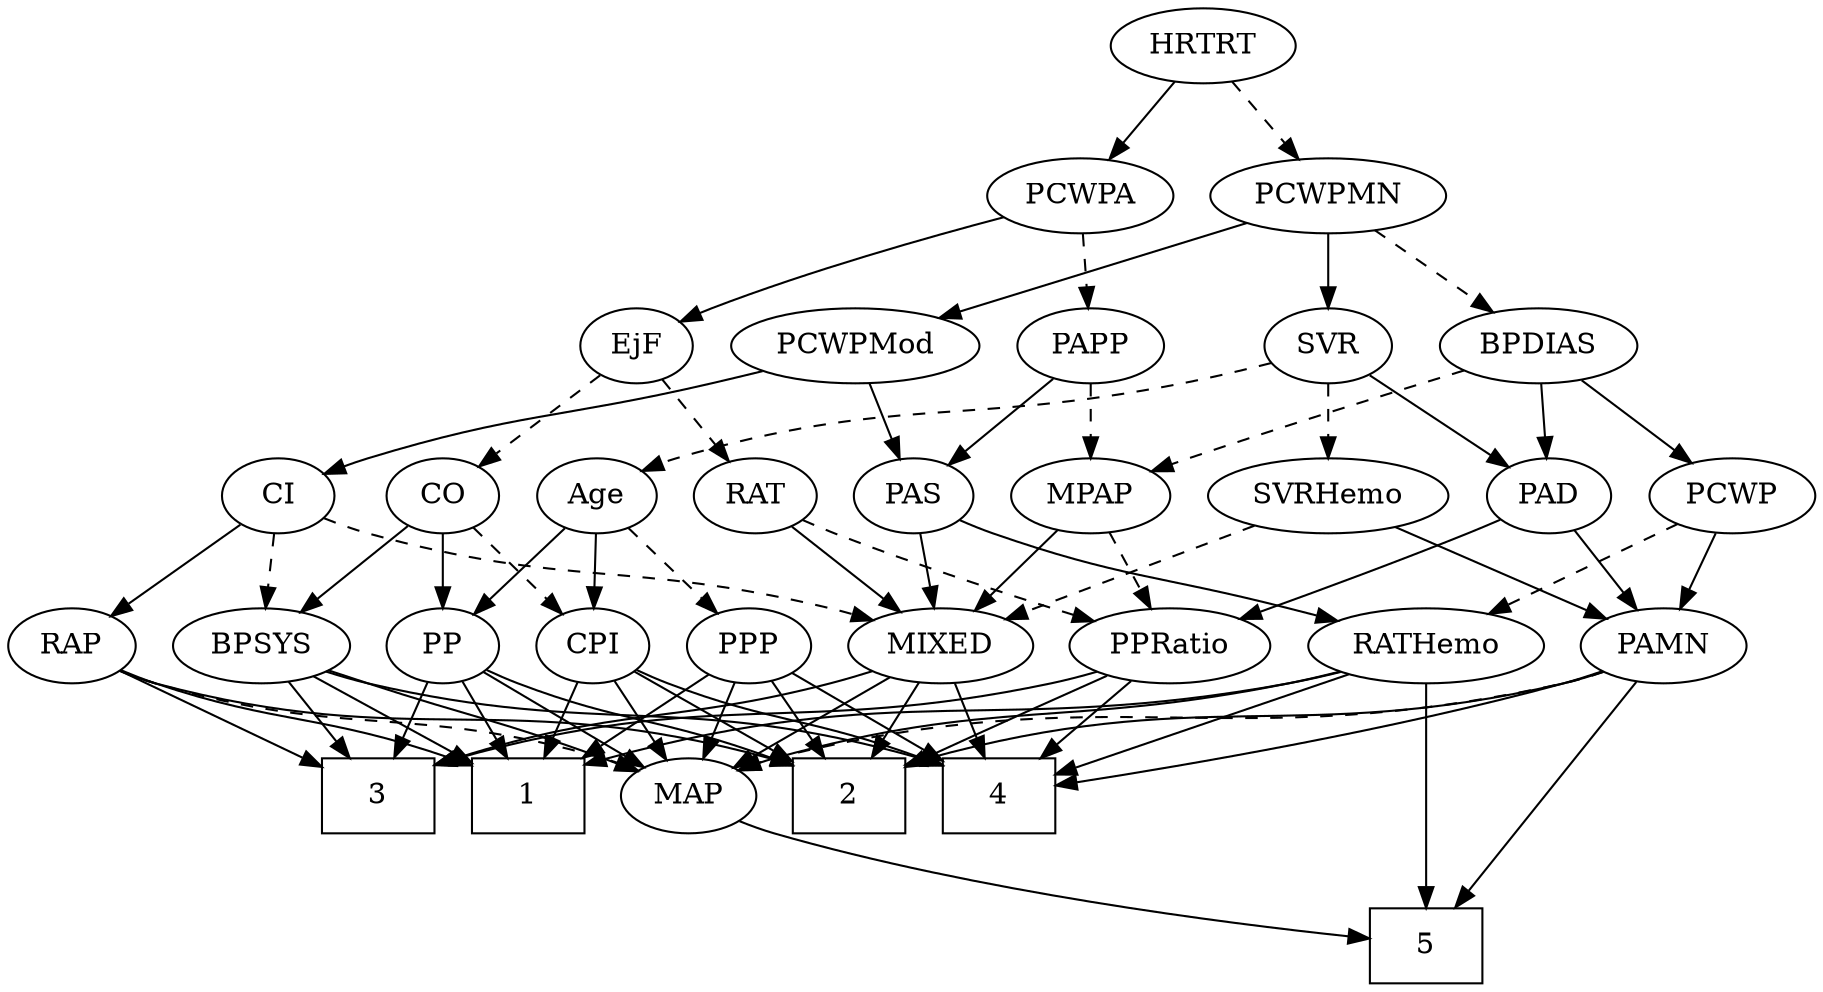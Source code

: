 strict digraph {
	graph [bb="0,0,808.04,468"];
	node [label="\N"];
	1	[height=0.5,
		pos="230.95,90",
		shape=box,
		width=0.75];
	2	[height=0.5,
		pos="382.95,90",
		shape=box,
		width=0.75];
	3	[height=0.5,
		pos="158.95,90",
		shape=box,
		width=0.75];
	4	[height=0.5,
		pos="454.95,90",
		shape=box,
		width=0.75];
	5	[height=0.5,
		pos="628.95,18",
		shape=box,
		width=0.75];
	Age	[height=0.5,
		pos="266.95,234",
		width=0.75];
	CPI	[height=0.5,
		pos="266.95,162",
		width=0.75];
	Age -> CPI	[pos="e,266.95,180.1 266.95,215.7 266.95,207.98 266.95,198.71 266.95,190.11",
		style=solid];
	PP	[height=0.5,
		pos="194.95,162",
		width=0.75];
	Age -> PP	[pos="e,209.74,177.38 252.38,218.83 242.2,208.94 228.42,195.55 216.92,184.36",
		style=solid];
	PPP	[height=0.5,
		pos="338.95,162",
		width=0.75];
	Age -> PPP	[pos="e,324.15,177.38 281.52,218.83 291.7,208.94 305.47,195.55 316.98,184.36",
		style=dashed];
	EjF	[height=0.5,
		pos="291.95,306",
		width=0.75];
	CO	[height=0.5,
		pos="194.95,234",
		width=0.75];
	EjF -> CO	[pos="e,212.63,247.76 274.16,292.16 259.25,281.41 237.78,265.91 220.94,253.76",
		style=dashed];
	RAT	[height=0.5,
		pos="338.95,234",
		width=0.75827];
	EjF -> RAT	[pos="e,328.32,250.82 302.61,289.12 308.5,280.34 315.94,269.26 322.55,259.42",
		style=dashed];
	RAP	[height=0.5,
		pos="27.948,162",
		width=0.77632];
	RAP -> 1	[pos="e,203.64,104.49 49.617,150.34 54.59,148.09 59.901,145.84 64.948,144 118.4,124.46 136.87,128.39 194.11,107.98",
		style=solid];
	RAP -> 2	[pos="e,355.78,104.91 49.048,149.97 54.141,147.69 59.647,145.52 64.948,144 183.33,110.11 223.62,141.72 346.04,107.71",
		style=solid];
	RAP -> 3	[pos="e,131.93,105.44 48.705,149.91 68.576,139.29 98.972,123.05 122.82,110.31",
		style=solid];
	MAP	[height=0.5,
		pos="306.95,90",
		width=0.84854];
	RAP -> MAP	[pos="e,283.58,101.97 49.104,150.16 54.195,147.87 59.686,145.65 64.948,144 151.97,116.74 179.54,134 266.95,108 269.35,107.28 271.81,106.47 \
274.26,105.59",
		style=dashed];
	MIXED	[height=0.5,
		pos="423.95,162",
		width=1.1193];
	MIXED -> 2	[pos="e,393.17,108.45 414.23,144.41 409.47,136.28 403.63,126.31 398.28,117.18",
		style=solid];
	MIXED -> 3	[pos="e,186.18,104.7 393.83,149.83 387.63,147.73 381.12,145.68 374.95,144 299.3,123.42 274.35,132.8 196.01,107.91",
		style=solid];
	MIXED -> 4	[pos="e,447.3,108.28 431.45,144.05 434.98,136.09 439.27,126.41 443.21,117.51",
		style=solid];
	MIXED -> MAP	[pos="e,327.66,103.39 400.83,147.17 382.35,136.11 356.32,120.54 336.36,108.6",
		style=solid];
	MPAP	[height=0.5,
		pos="490.95,234",
		width=0.97491];
	MPAP -> MIXED	[pos="e,439.24,178.98 476.08,217.46 467.35,208.35 456.16,196.65 446.38,186.43",
		style=solid];
	PPRatio	[height=0.5,
		pos="521.95,162",
		width=1.1013];
	MPAP -> PPRatio	[pos="e,514.51,179.79 498.45,216.05 502.03,207.97 506.39,198.12 510.38,189.11",
		style=dashed];
	BPSYS	[height=0.5,
		pos="111.95,162",
		width=1.0471];
	BPSYS -> 1	[pos="e,203.91,106.91 134.89,147.5 151.99,137.44 175.67,123.51 195.24,112",
		style=solid];
	BPSYS -> 3	[pos="e,147.45,108.12 122.85,144.76 128.5,136.35 135.52,125.89 141.87,116.44",
		style=solid];
	BPSYS -> 4	[pos="e,427.77,104.88 139.98,149.78 146.16,147.61 152.71,145.54 158.95,144 269.1,116.77 305.17,139.95 418.06,107.73",
		style=solid];
	BPSYS -> MAP	[pos="e,282.96,101.56 140.99,150.37 146.92,148.23 153.13,146.02 158.95,144 206.74,127.39 219.63,125.91 266.95,108 269.15,107.17 271.41,\
106.28 273.68,105.37",
		style=solid];
	PAD	[height=0.5,
		pos="690.95,234",
		width=0.79437];
	PAMN	[height=0.5,
		pos="732.95,162",
		width=1.011];
	PAD -> PAMN	[pos="e,722.97,179.63 700.69,216.76 705.76,208.32 712.07,197.8 717.76,188.31",
		style=solid];
	PAD -> PPRatio	[pos="e,550.95,174.38 668.5,222.8 663.4,220.52 658,218.15 652.95,216 622.02,202.83 586.68,188.58 560.51,178.17",
		style=solid];
	CO -> BPSYS	[pos="e,129.75,178.01 178.55,219.17 166.89,209.34 151,195.93 137.66,184.69",
		style=solid];
	CO -> CPI	[pos="e,252.15,177.38 209.52,218.83 219.7,208.94 233.47,195.55 244.98,184.36",
		style=dashed];
	CO -> PP	[pos="e,194.95,180.1 194.95,215.7 194.95,207.98 194.95,198.71 194.95,190.11",
		style=solid];
	PAS	[height=0.5,
		pos="410.95,234",
		width=0.75];
	PAS -> MIXED	[pos="e,420.74,180.28 414.09,216.05 415.53,208.35 417.26,199.03 418.87,190.36",
		style=solid];
	RATHemo	[height=0.5,
		pos="628.95,162",
		width=1.3721];
	PAS -> RATHemo	[pos="e,591.82,173.9 432.03,222.36 436.87,220.11 442.03,217.86 446.95,216 500.62,195.68 515.86,196.07 570.95,180 574.53,178.95 578.24,\
177.87 581.97,176.78",
		style=solid];
	PAMN -> 2	[pos="e,410.12,104.89 705.53,149.75 699.48,147.58 693.06,145.52 686.95,144 573.39,115.76 536.16,140.67 419.76,107.7",
		style=solid];
	PAMN -> 4	[pos="e,482.03,96.005 705.41,150.17 699.38,147.98 692.99,145.8 686.95,144 619.03,123.78 537.97,106.86 491.87,97.9",
		style=solid];
	PAMN -> 5	[pos="e,641.71,36.425 721.02,144.71 703.13,120.28 669.18,73.934 647.88,44.853",
		style=solid];
	PAMN -> MAP	[pos="e,329.81,102.08 706.05,149.79 699.86,147.57 693.25,145.47 686.95,144 538.98,109.4 494.04,146.14 346.95,108 344.45,107.35 341.92,\
106.58 339.39,105.72",
		style=dashed];
	RATHemo -> 1	[pos="e,258.11,104.94 593.29,149.53 585.96,147.46 578.25,145.49 570.95,144 440.77,117.41 399.64,144.22 267.76,107.68",
		style=solid];
	RATHemo -> 4	[pos="e,482.09,101.92 597.03,148.16 567.29,136.19 522.95,118.36 491.73,105.8",
		style=solid];
	RATHemo -> 5	[pos="e,628.95,36.189 628.95,143.87 628.95,119.67 628.95,75.211 628.95,46.393",
		style=solid];
	RATHemo -> MAP	[pos="e,330.29,102.04 592.62,149.59 585.48,147.57 578.01,145.6 570.95,144 472.59,121.78 443.84,135.93 346.95,108 344.54,107.31 342.08,\
106.5 339.62,105.64",
		style=solid];
	CPI -> 1	[pos="e,239.75,108.12 258.6,144.76 254.4,136.61 249.22,126.53 244.48,117.31",
		style=solid];
	CPI -> 2	[pos="e,355.64,107.48 286.36,149.28 302.88,139.32 327.04,124.74 347.06,112.65",
		style=solid];
	CPI -> 4	[pos="e,427.6,104.4 288.05,150.43 292.89,148.18 298.05,145.9 302.95,144 350.41,125.54 366.79,127.29 417.99,108.09",
		style=solid];
	CPI -> MAP	[pos="e,297.44,107.63 276.22,144.76 281,136.4 286.94,126.02 292.32,116.61",
		style=solid];
	RAT -> MIXED	[pos="e,405.54,178.16 355.34,219.5 367.35,209.61 383.92,195.96 397.76,184.56",
		style=solid];
	RAT -> PPRatio	[pos="e,491.5,173.6 360.12,222.59 364.95,220.33 370.1,218.01 374.95,216 394.59,207.84 445.29,189.8 481.66,177.04",
		style=dashed];
	SVR	[height=0.5,
		pos="593.95,306",
		width=0.77632];
	SVR -> Age	[pos="e,287.48,245.93 569.07,297.49 557.8,294.27 544.28,290.65 531.95,288 431.22,266.34 401.42,282.3 302.95,252 301.02,251.41 299.05,250.72 \
297.1,249.99",
		style=dashed];
	SVR -> PAD	[pos="e,672.78,248.11 612.19,291.83 626.96,281.18 647.96,266.02 664.56,254.04",
		style=solid];
	SVRHemo	[height=0.5,
		pos="593.95,234",
		width=1.3902];
	SVR -> SVRHemo	[pos="e,593.95,252.1 593.95,287.7 593.95,279.98 593.95,270.71 593.95,262.11",
		style=dashed];
	PCWPMod	[height=0.5,
		pos="388.95,306",
		width=1.4443];
	PCWPMod -> PAS	[pos="e,405.67,251.79 394.27,288.05 396.79,280.06 399.84,270.33 402.65,261.4",
		style=solid];
	CI	[height=0.5,
		pos="117.95,234",
		width=0.75];
	PCWPMod -> CI	[pos="e,139.8,244.93 350.32,293.85 342.91,291.82 335.21,289.78 327.95,288 253.37,269.68 232.28,274.8 158.95,252 155.78,251.02 152.53,249.88 \
149.29,248.68",
		style=solid];
	PCWPA	[height=0.5,
		pos="483.95,378",
		width=1.1555];
	PCWPA -> EjF	[pos="e,313.09,317.47 450.98,367 419.13,357.06 369.71,340.89 327.95,324 326.12,323.26 324.26,322.48 322.38,321.66",
		style=solid];
	PAPP	[height=0.5,
		pos="490.95,306",
		width=0.88464];
	PCWPA -> PAPP	[pos="e,489.24,324.1 485.68,359.7 486.45,351.98 487.38,342.71 488.24,334.11",
		style=dashed];
	PCWPMN	[height=0.5,
		pos="593.95,378",
		width=1.3902];
	PCWPMN -> SVR	[pos="e,593.95,324.1 593.95,359.7 593.95,351.98 593.95,342.71 593.95,334.11",
		style=solid];
	PCWPMN -> PCWPMod	[pos="e,424.76,319.23 558.71,364.97 524.34,353.23 471.92,335.33 434.43,322.53",
		style=solid];
	BPDIAS	[height=0.5,
		pos="685.95,306",
		width=1.1735];
	PCWPMN -> BPDIAS	[pos="e,666.22,322.01 614.37,361.46 627.17,351.72 643.84,339.04 657.88,328.36",
		style=dashed];
	SVRHemo -> MIXED	[pos="e,452.53,174.77 562.37,220 533.95,208.3 492.13,191.08 461.9,178.63",
		style=dashed];
	SVRHemo -> PAMN	[pos="e,708.46,175.33 621.74,219 644.12,207.73 675.66,191.85 699.44,179.88",
		style=solid];
	BPDIAS -> MPAP	[pos="e,517.89,245.56 654.03,294.12 623.4,283.6 575.88,267.09 534.95,252 532.44,251.08 529.86,250.11 527.26,249.13",
		style=dashed];
	BPDIAS -> PAD	[pos="e,689.73,252.1 687.18,287.7 687.73,279.98 688.4,270.71 689.01,262.11",
		style=solid];
	PCWP	[height=0.5,
		pos="772.95,234",
		width=0.97491];
	BPDIAS -> PCWP	[pos="e,754.7,249.68 704.83,289.81 717.08,279.95 733.21,266.97 746.7,256.12",
		style=solid];
	MAP -> 5	[pos="e,601.65,22.136 330.32,78.069 335.7,75.834 341.46,73.661 346.95,72 432.55,46.099 536.78,30.46 591.41,23.429",
		style=solid];
	PP -> 1	[pos="e,222.14,108.12 203.3,144.76 207.49,136.61 212.68,126.53 217.42,117.31",
		style=solid];
	PP -> 2	[pos="e,355.6,104.4 216.05,150.43 220.89,148.18 226.05,145.9 230.95,144 278.41,125.54 294.79,127.29 345.99,108.09",
		style=solid];
	PP -> 3	[pos="e,167.75,108.12 186.6,144.76 182.4,136.61 177.22,126.53 172.48,117.31",
		style=solid];
	PP -> MAP	[pos="e,286.72,103.64 213.95,149.13 231.56,138.12 258.02,121.58 278.21,108.96",
		style=solid];
	PPP -> 1	[pos="e,257.23,108.03 320.14,148.81 305.18,139.11 283.84,125.28 265.79,113.58",
		style=solid];
	PPP -> 2	[pos="e,372.08,108.29 348.93,145.12 354.16,136.8 360.69,126.41 366.63,116.96",
		style=solid];
	PPP -> 4	[pos="e,427.64,107.48 358.36,149.28 374.88,139.32 399.04,124.74 419.06,112.65",
		style=solid];
	PPP -> MAP	[pos="e,314.48,107.47 331.36,144.41 327.58,136.13 322.91,125.92 318.68,116.66",
		style=solid];
	PPRatio -> 2	[pos="e,410.18,104.71 496.45,148.16 474.87,137.29 443.66,121.57 419.42,109.37",
		style=solid];
	PPRatio -> 3	[pos="e,186.12,104.91 492.7,149.76 486.26,147.59 479.43,145.53 472.95,144 354.76,116.16 316.45,141.66 195.72,107.69",
		style=solid];
	PPRatio -> 4	[pos="e,471.5,108.29 506.74,145.12 498.46,136.46 488.02,125.55 478.68,115.8",
		style=solid];
	PCWP -> PAMN	[pos="e,742.36,179.47 763.47,216.41 758.69,208.04 752.78,197.71 747.44,188.37",
		style=solid];
	PCWP -> RATHemo	[pos="e,657.33,176.8 748.19,220.97 725.7,210.03 692.21,193.75 666.44,181.22",
		style=dashed];
	CI -> RAP	[pos="e,45.106,176.35 101.02,219.83 87.529,209.34 68.434,194.49 53.147,182.6",
		style=solid];
	CI -> MIXED	[pos="e,394.13,174.24 139.75,222.88 145.86,220.34 152.58,217.83 158.95,216 252.51,189.19 280.64,204.04 374.95,180 378.09,179.2 381.32,\
178.29 384.54,177.31",
		style=dashed];
	CI -> BPSYS	[pos="e,113.41,180.1 116.46,215.7 115.8,207.98 115.01,198.71 114.27,190.11",
		style=dashed];
	PAPP -> MPAP	[pos="e,490.95,252.1 490.95,287.7 490.95,279.98 490.95,270.71 490.95,262.11",
		style=dashed];
	PAPP -> PAS	[pos="e,426.69,248.77 474.37,290.5 462.77,280.35 447.12,266.65 434.27,255.4",
		style=solid];
	HRTRT	[height=0.5,
		pos="538.95,450",
		width=1.1013];
	HRTRT -> PCWPA	[pos="e,496.63,395.15 526.19,432.76 519.25,423.93 510.53,412.83 502.82,403.01",
		style=solid];
	HRTRT -> PCWPMN	[pos="e,580.88,395.63 551.7,432.76 558.48,424.14 566.95,413.36 574.52,403.73",
		style=dashed];
}
